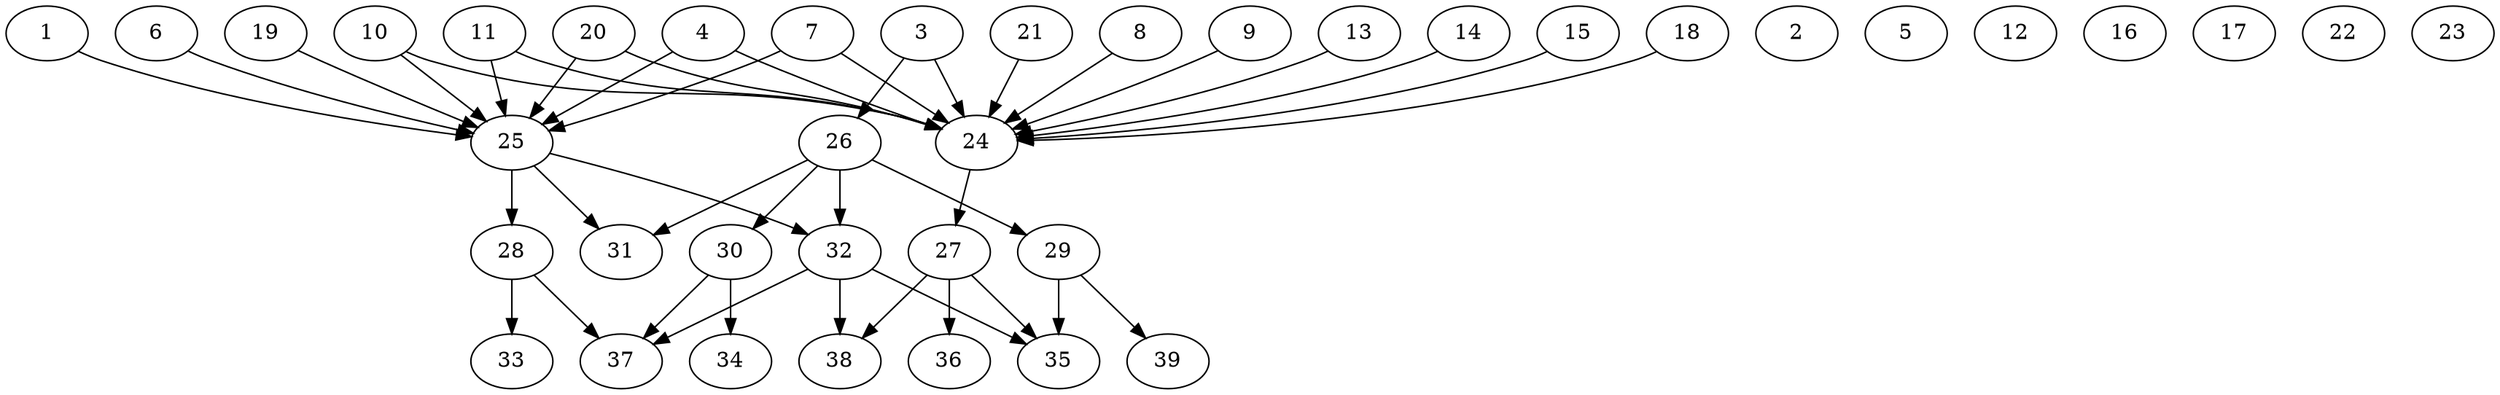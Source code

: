 // DAG (tier=3-complex, mode=compute, n=39, ccr=0.468, fat=0.770, density=0.622, regular=0.211, jump=0.218, mindata=1048576, maxdata=16777216)
// DAG automatically generated by daggen at Sun Aug 24 16:33:34 2025
// /home/ermia/Project/Environments/daggen/bin/daggen --dot --ccr 0.468 --fat 0.770 --regular 0.211 --density 0.622 --jump 0.218 --mindata 1048576 --maxdata 16777216 -n 39 
digraph G {
  1 [size="3476082431845703680", alpha="0.14", expect_size="1738041215922851840"]
  1 -> 25 [size ="2009386432069632"]
  2 [size="2003944504511296438272", alpha="0.01", expect_size="1001972252255648219136"]
  3 [size="399770893063255228416", alpha="0.17", expect_size="199885446531627614208"]
  3 -> 24 [size ="434140964978688"]
  3 -> 26 [size ="434140964978688"]
  4 [size="400056673639432576", alpha="0.12", expect_size="200028336819716288"]
  4 -> 24 [size ="207456391135232"]
  4 -> 25 [size ="207456391135232"]
  5 [size="24107326429529828", alpha="0.06", expect_size="12053663214764914"]
  6 [size="24359462307768388", alpha="0.03", expect_size="12179731153884194"]
  6 -> 25 [size ="433055386828800"]
  7 [size="25462834535918993408", alpha="0.18", expect_size="12731417267959496704"]
  7 -> 24 [size ="69240652562432"]
  7 -> 25 [size ="69240652562432"]
  8 [size="1767782797267370508288", alpha="0.13", expect_size="883891398633685254144"]
  8 -> 24 [size ="1169614083981312"]
  9 [size="4377332763460335616", alpha="0.11", expect_size="2188666381730167808"]
  9 -> 24 [size ="1514137242828800"]
  10 [size="22479346901883836", alpha="0.01", expect_size="11239673450941918"]
  10 -> 24 [size ="1054523053309952"]
  10 -> 25 [size ="1054523053309952"]
  11 [size="830888890018913920", alpha="0.15", expect_size="415444445009456960"]
  11 -> 24 [size ="657016750080000"]
  11 -> 25 [size ="657016750080000"]
  12 [size="66108984694924824", alpha="0.13", expect_size="33054492347462412"]
  13 [size="54197370334941336", alpha="0.01", expect_size="27098685167470668"]
  13 -> 24 [size ="1005447683244032"]
  14 [size="1628345499726701920256", alpha="0.16", expect_size="814172749863350960128"]
  14 -> 24 [size ="1107272105197568"]
  15 [size="54163181635947792", alpha="0.12", expect_size="27081590817973896"]
  15 -> 24 [size ="1815408193568768"]
  16 [size="915834722093727488", alpha="0.10", expect_size="457917361046863744"]
  17 [size="2415248955394729", alpha="0.15", expect_size="1207624477697364"]
  18 [size="3227876072510607360", alpha="0.07", expect_size="1613938036255303680"]
  18 -> 24 [size ="1586663335657472"]
  19 [size="105178551249143808", alpha="0.19", expect_size="52589275624571904"]
  19 -> 25 [size ="2117524103626752"]
  20 [size="3328845495605530", alpha="0.16", expect_size="1664422747802765"]
  20 -> 24 [size ="93188115136512"]
  20 -> 25 [size ="93188115136512"]
  21 [size="215847971681560690688", alpha="0.20", expect_size="107923985840780345344"]
  21 -> 24 [size ="287864847859712"]
  22 [size="2287878866150902202368", alpha="0.13", expect_size="1143939433075451101184"]
  23 [size="892293228449659008", alpha="0.03", expect_size="446146614224829504"]
  24 [size="1846713309773134592", alpha="0.16", expect_size="923356654886567296"]
  24 -> 27 [size ="1106308547739648"]
  25 [size="2061098399028303", alpha="0.18", expect_size="1030549199514151"]
  25 -> 28 [size ="44106034184192"]
  25 -> 31 [size ="44106034184192"]
  25 -> 32 [size ="44106034184192"]
  26 [size="213974238091756437504", alpha="0.06", expect_size="106987119045878218752"]
  26 -> 29 [size ="286196496334848"]
  26 -> 30 [size ="286196496334848"]
  26 -> 31 [size ="286196496334848"]
  26 -> 32 [size ="286196496334848"]
  27 [size="31311632882989006848", alpha="0.06", expect_size="15655816441494503424"]
  27 -> 35 [size ="79474376835072"]
  27 -> 36 [size ="79474376835072"]
  27 -> 38 [size ="79474376835072"]
  28 [size="2993315606437430296576", alpha="0.03", expect_size="1496657803218715148288"]
  28 -> 33 [size ="1661594299793408"]
  28 -> 37 [size ="1661594299793408"]
  29 [size="393634288360679800832", alpha="0.03", expect_size="196817144180339900416"]
  29 -> 35 [size ="429686723182592"]
  29 -> 39 [size ="429686723182592"]
  30 [size="4486873711579792146432", alpha="0.09", expect_size="2243436855789896073216"]
  30 -> 34 [size ="2176302282964992"]
  30 -> 37 [size ="2176302282964992"]
  31 [size="351471409852679872", alpha="0.03", expect_size="175735704926339936"]
  32 [size="1051350717450682368000", alpha="0.13", expect_size="525675358725341184000"]
  32 -> 35 [size ="827157852979200"]
  32 -> 37 [size ="827157852979200"]
  32 -> 38 [size ="827157852979200"]
  33 [size="3251563760991841792", alpha="0.04", expect_size="1625781880495920896"]
  34 [size="98487701711916688", alpha="0.01", expect_size="49243850855958344"]
  35 [size="253303693219461312", alpha="0.01", expect_size="126651846609730656"]
  36 [size="23214552919982224", alpha="0.19", expect_size="11607276459991112"]
  37 [size="360787535253728704", alpha="0.06", expect_size="180393767626864352"]
  38 [size="786306721306421760", alpha="0.16", expect_size="393153360653210880"]
  39 [size="6262062317568000000", alpha="0.13", expect_size="3131031158784000000"]
}